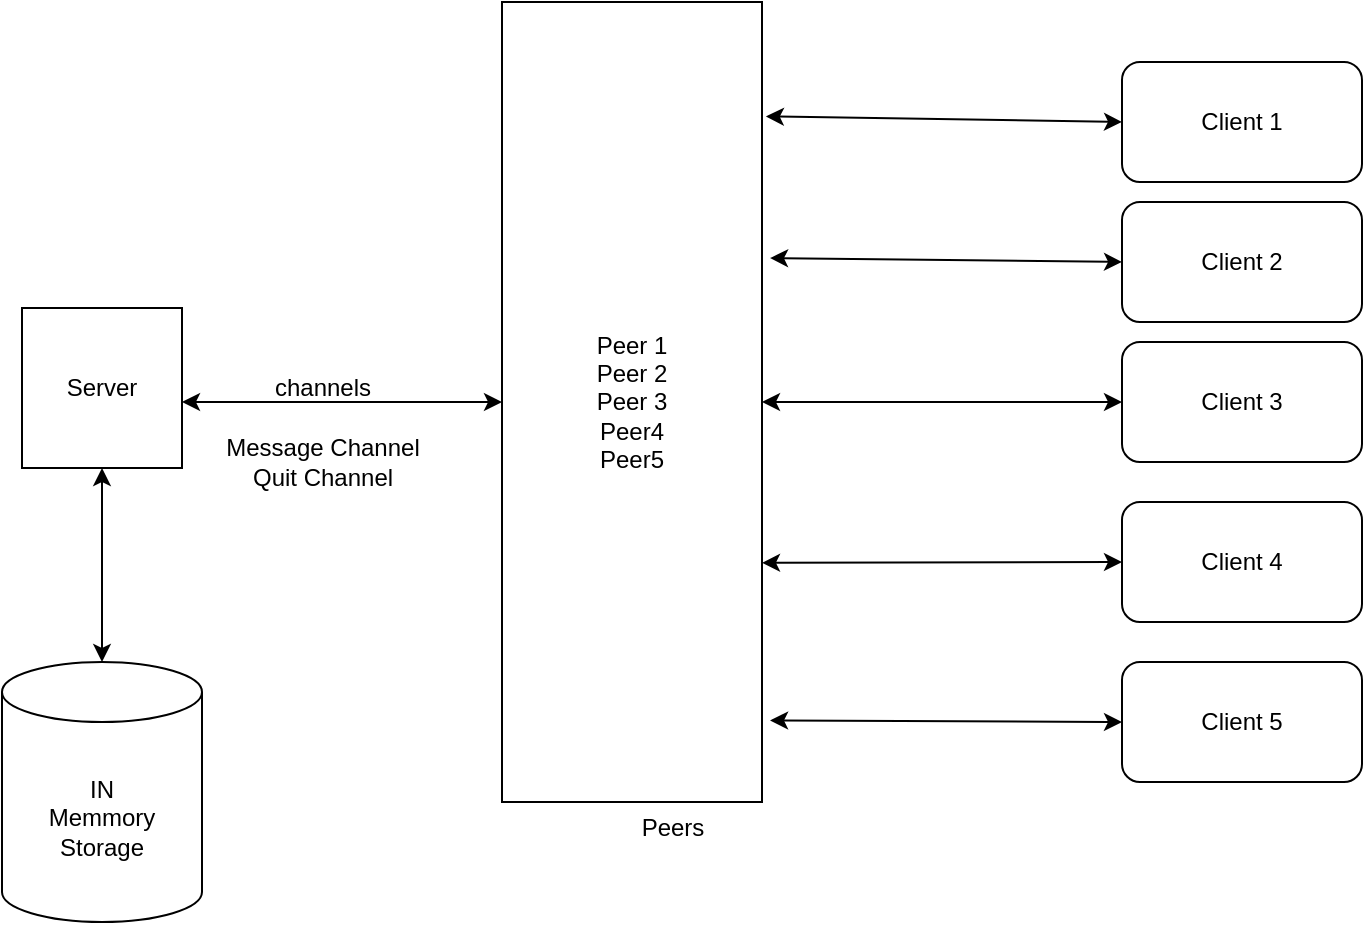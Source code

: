 <mxfile>
    <diagram id="lIK-b8zXB1HU0qPdR0bJ" name="Page-1">
        <mxGraphModel dx="1429" dy="681" grid="1" gridSize="10" guides="1" tooltips="1" connect="1" arrows="1" fold="1" page="1" pageScale="1" pageWidth="827" pageHeight="1169" math="0" shadow="0">
            <root>
                <mxCell id="0"/>
                <mxCell id="1" parent="0"/>
                <mxCell id="2" value="Server" style="whiteSpace=wrap;html=1;aspect=fixed;" vertex="1" parent="1">
                    <mxGeometry x="70" y="233" width="80" height="80" as="geometry"/>
                </mxCell>
                <mxCell id="3" value="Peer 1&lt;div&gt;Peer 2&lt;/div&gt;&lt;div&gt;Peer 3&lt;/div&gt;&lt;div&gt;Peer4&lt;/div&gt;&lt;div&gt;Peer5&lt;/div&gt;" style="rounded=0;whiteSpace=wrap;html=1;direction=south;" vertex="1" parent="1">
                    <mxGeometry x="310" y="80" width="130" height="400" as="geometry"/>
                </mxCell>
                <mxCell id="4" value="Peers&lt;div&gt;&lt;br&gt;&lt;/div&gt;" style="text;html=1;align=center;verticalAlign=middle;resizable=0;points=[];autosize=1;strokeColor=none;fillColor=none;" vertex="1" parent="1">
                    <mxGeometry x="370" y="480" width="50" height="40" as="geometry"/>
                </mxCell>
                <mxCell id="5" value="Client 1" style="rounded=1;whiteSpace=wrap;html=1;" vertex="1" parent="1">
                    <mxGeometry x="620" y="110" width="120" height="60" as="geometry"/>
                </mxCell>
                <mxCell id="7" value="Client 2" style="rounded=1;whiteSpace=wrap;html=1;" vertex="1" parent="1">
                    <mxGeometry x="620" y="180" width="120" height="60" as="geometry"/>
                </mxCell>
                <mxCell id="8" value="Client 3" style="rounded=1;whiteSpace=wrap;html=1;" vertex="1" parent="1">
                    <mxGeometry x="620" y="250" width="120" height="60" as="geometry"/>
                </mxCell>
                <mxCell id="9" value="Client 4" style="rounded=1;whiteSpace=wrap;html=1;" vertex="1" parent="1">
                    <mxGeometry x="620" y="330" width="120" height="60" as="geometry"/>
                </mxCell>
                <mxCell id="10" value="Client 5" style="rounded=1;whiteSpace=wrap;html=1;" vertex="1" parent="1">
                    <mxGeometry x="620" y="410" width="120" height="60" as="geometry"/>
                </mxCell>
                <mxCell id="17" value="IN&lt;div&gt;Memmory&lt;/div&gt;&lt;div&gt;Storage&lt;/div&gt;" style="shape=cylinder3;whiteSpace=wrap;html=1;boundedLbl=1;backgroundOutline=1;size=15;" vertex="1" parent="1">
                    <mxGeometry x="60" y="410" width="100" height="130" as="geometry"/>
                </mxCell>
                <mxCell id="19" value="" style="endArrow=classic;startArrow=classic;html=1;entryX=0.5;entryY=1;entryDx=0;entryDy=0;" edge="1" parent="1" target="3">
                    <mxGeometry width="50" height="50" relative="1" as="geometry">
                        <mxPoint x="150" y="280" as="sourcePoint"/>
                        <mxPoint x="340" y="320" as="targetPoint"/>
                    </mxGeometry>
                </mxCell>
                <mxCell id="21" value="channels" style="text;html=1;align=center;verticalAlign=middle;resizable=0;points=[];autosize=1;strokeColor=none;fillColor=none;" vertex="1" parent="1">
                    <mxGeometry x="185" y="258" width="70" height="30" as="geometry"/>
                </mxCell>
                <mxCell id="22" value="" style="endArrow=classic;startArrow=classic;html=1;exitX=0.5;exitY=0;exitDx=0;exitDy=0;exitPerimeter=0;entryX=0.5;entryY=1;entryDx=0;entryDy=0;" edge="1" parent="1" source="17" target="2">
                    <mxGeometry width="50" height="50" relative="1" as="geometry">
                        <mxPoint x="290" y="370" as="sourcePoint"/>
                        <mxPoint x="340" y="320" as="targetPoint"/>
                    </mxGeometry>
                </mxCell>
                <mxCell id="23" value="" style="endArrow=classic;startArrow=classic;html=1;entryX=0;entryY=0.5;entryDx=0;entryDy=0;exitX=0.898;exitY=-0.031;exitDx=0;exitDy=0;exitPerimeter=0;" edge="1" parent="1" source="3" target="10">
                    <mxGeometry width="50" height="50" relative="1" as="geometry">
                        <mxPoint x="290" y="370" as="sourcePoint"/>
                        <mxPoint x="340" y="320" as="targetPoint"/>
                    </mxGeometry>
                </mxCell>
                <mxCell id="24" value="" style="endArrow=classic;startArrow=classic;html=1;entryX=0;entryY=0.5;entryDx=0;entryDy=0;exitX=0.701;exitY=0;exitDx=0;exitDy=0;exitPerimeter=0;" edge="1" parent="1" source="3" target="9">
                    <mxGeometry width="50" height="50" relative="1" as="geometry">
                        <mxPoint x="464" y="369.5" as="sourcePoint"/>
                        <mxPoint x="620" y="370.5" as="targetPoint"/>
                    </mxGeometry>
                </mxCell>
                <mxCell id="25" value="" style="endArrow=classic;startArrow=classic;html=1;entryX=0;entryY=0.5;entryDx=0;entryDy=0;exitX=0.5;exitY=0;exitDx=0;exitDy=0;" edge="1" parent="1" source="3" target="8">
                    <mxGeometry width="50" height="50" relative="1" as="geometry">
                        <mxPoint x="464" y="288" as="sourcePoint"/>
                        <mxPoint x="620" y="289" as="targetPoint"/>
                    </mxGeometry>
                </mxCell>
                <mxCell id="26" value="" style="endArrow=classic;startArrow=classic;html=1;entryX=0;entryY=0.5;entryDx=0;entryDy=0;exitX=0.32;exitY=-0.031;exitDx=0;exitDy=0;exitPerimeter=0;" edge="1" parent="1" source="3" target="7">
                    <mxGeometry width="50" height="50" relative="1" as="geometry">
                        <mxPoint x="464" y="219.5" as="sourcePoint"/>
                        <mxPoint x="620" y="220.5" as="targetPoint"/>
                    </mxGeometry>
                </mxCell>
                <mxCell id="27" value="" style="endArrow=classic;startArrow=classic;html=1;entryX=0;entryY=0.5;entryDx=0;entryDy=0;exitX=0.143;exitY=-0.015;exitDx=0;exitDy=0;exitPerimeter=0;" edge="1" parent="1" source="3" target="5">
                    <mxGeometry width="50" height="50" relative="1" as="geometry">
                        <mxPoint x="464" y="149.5" as="sourcePoint"/>
                        <mxPoint x="620" y="150.5" as="targetPoint"/>
                    </mxGeometry>
                </mxCell>
                <mxCell id="28" value="Message Channel&lt;div&gt;Quit Channel&lt;/div&gt;" style="text;html=1;align=center;verticalAlign=middle;resizable=0;points=[];autosize=1;strokeColor=none;fillColor=none;" vertex="1" parent="1">
                    <mxGeometry x="160" y="290" width="120" height="40" as="geometry"/>
                </mxCell>
            </root>
        </mxGraphModel>
    </diagram>
</mxfile>